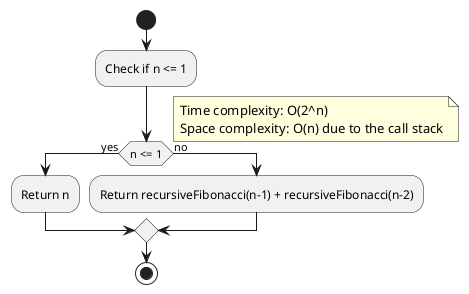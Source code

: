 @startuml
start
:Check if n <= 1;
if (n <= 1) then (yes)
    :Return n;
else (no)
    :Return recursiveFibonacci(n-1) + recursiveFibonacci(n-2);
endif
note right
    Time complexity: O(2^n)
    Space complexity: O(n) due to the call stack
end note
stop
@enduml
